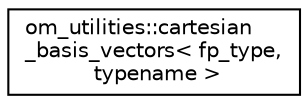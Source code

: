 digraph "Graphical Class Hierarchy"
{
 // LATEX_PDF_SIZE
  edge [fontname="Helvetica",fontsize="10",labelfontname="Helvetica",labelfontsize="10"];
  node [fontname="Helvetica",fontsize="10",shape=record];
  rankdir="LR";
  Node0 [label="om_utilities::cartesian\l_basis_vectors\< fp_type,\l typename \>",height=0.2,width=0.4,color="black", fillcolor="white", style="filled",URL="$structom__utilities_1_1cartesian__basis__vectors.html",tooltip="Cartesian basis vectors functor."];
}
